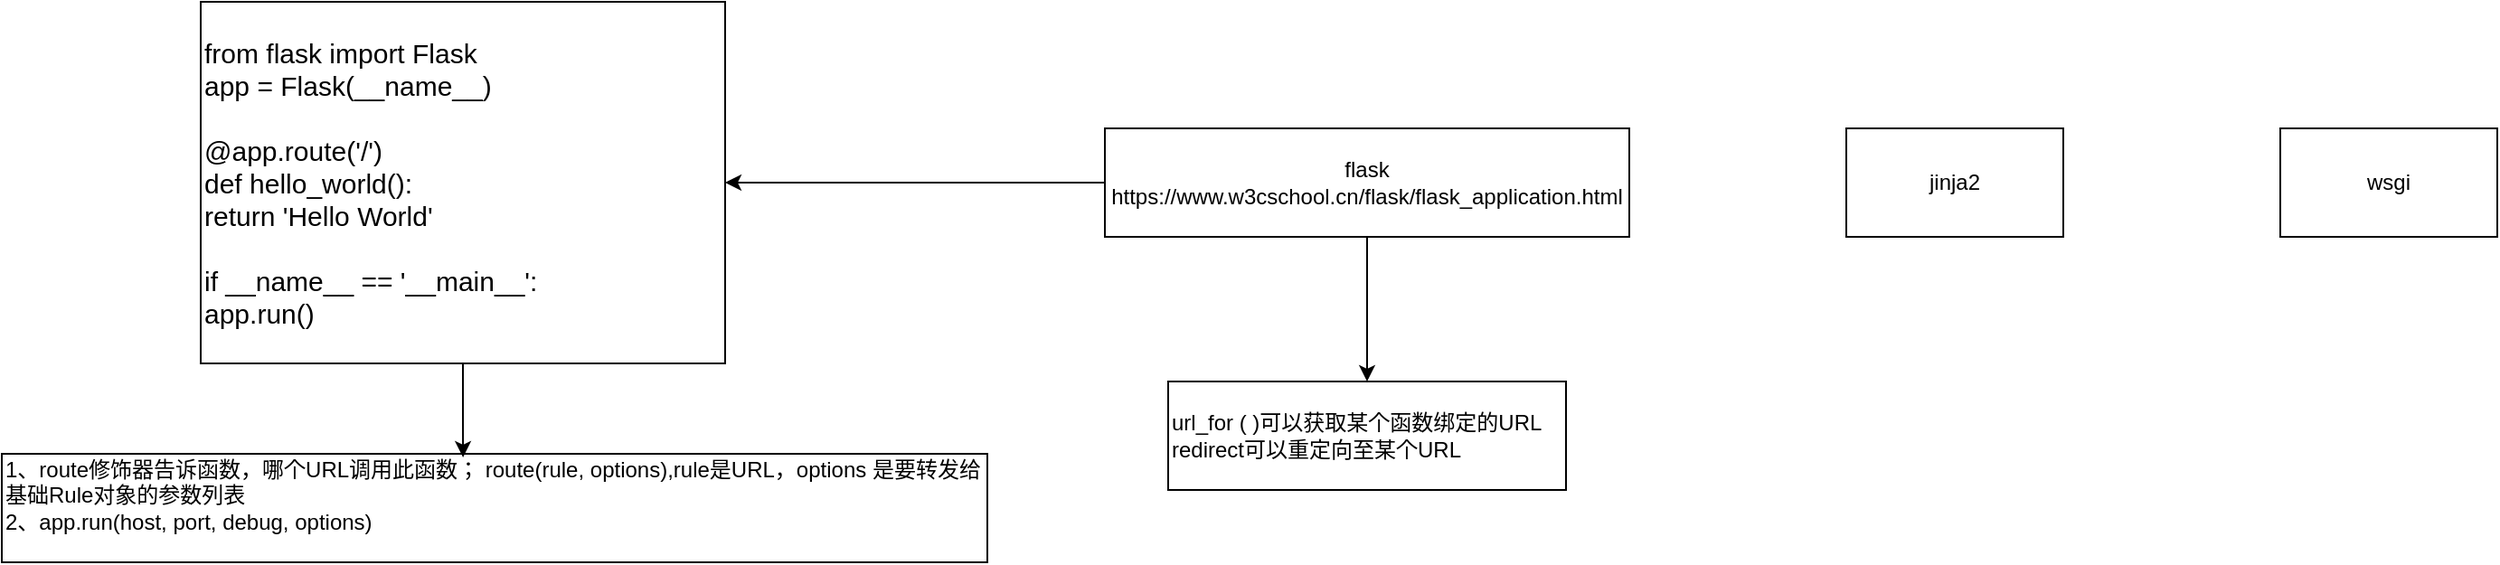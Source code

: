 <mxfile version="14.1.3" type="github">
  <diagram id="C_O_ZMxTlljodNBXf9En" name="Page-1">
    <mxGraphModel dx="2009" dy="707" grid="1" gridSize="10" guides="1" tooltips="1" connect="1" arrows="1" fold="1" page="1" pageScale="1" pageWidth="827" pageHeight="1169" math="0" shadow="0">
      <root>
        <mxCell id="0" />
        <mxCell id="1" parent="0" />
        <mxCell id="8R_pMyDKRRWHcROmqkUm-12" value="" style="edgeStyle=orthogonalEdgeStyle;rounded=0;orthogonalLoop=1;jettySize=auto;html=1;" edge="1" parent="1" source="8R_pMyDKRRWHcROmqkUm-1" target="8R_pMyDKRRWHcROmqkUm-11">
          <mxGeometry relative="1" as="geometry" />
        </mxCell>
        <mxCell id="8R_pMyDKRRWHcROmqkUm-15" value="" style="edgeStyle=orthogonalEdgeStyle;rounded=0;orthogonalLoop=1;jettySize=auto;html=1;fontSize=15;" edge="1" parent="1" source="8R_pMyDKRRWHcROmqkUm-1" target="8R_pMyDKRRWHcROmqkUm-14">
          <mxGeometry relative="1" as="geometry" />
        </mxCell>
        <mxCell id="8R_pMyDKRRWHcROmqkUm-1" value="flask&#xa;https://www.w3cschool.cn/flask/flask_application.html" style="rounded=0;whiteSpace=wrap;align=center;" vertex="1" parent="1">
          <mxGeometry y="110" width="290" height="60" as="geometry" />
        </mxCell>
        <mxCell id="8R_pMyDKRRWHcROmqkUm-2" value="jinja2" style="rounded=0;whiteSpace=wrap;html=1;" vertex="1" parent="1">
          <mxGeometry x="410" y="110" width="120" height="60" as="geometry" />
        </mxCell>
        <mxCell id="8R_pMyDKRRWHcROmqkUm-3" value="wsgi" style="rounded=0;whiteSpace=wrap;html=1;" vertex="1" parent="1">
          <mxGeometry x="650" y="110" width="120" height="60" as="geometry" />
        </mxCell>
        <mxCell id="8R_pMyDKRRWHcROmqkUm-4" value="1、route修饰器告诉函数，哪个URL调用此函数； route(rule, options),rule是URL，options 是要转发给基础Rule对象的参数列表&#xa;2、app.run(host, port, debug, options)&#xa;" style="rounded=0;whiteSpace=wrap;align=left;" vertex="1" parent="1">
          <mxGeometry x="-610" y="290" width="545" height="60" as="geometry" />
        </mxCell>
        <mxCell id="8R_pMyDKRRWHcROmqkUm-13" style="edgeStyle=orthogonalEdgeStyle;rounded=0;orthogonalLoop=1;jettySize=auto;html=1;entryX=0.468;entryY=0.033;entryDx=0;entryDy=0;entryPerimeter=0;fontSize=15;" edge="1" parent="1" source="8R_pMyDKRRWHcROmqkUm-11" target="8R_pMyDKRRWHcROmqkUm-4">
          <mxGeometry relative="1" as="geometry" />
        </mxCell>
        <mxCell id="8R_pMyDKRRWHcROmqkUm-11" value="&lt;span style=&quot;font-size: 15px;&quot;&gt;from flask import Flask&lt;/span&gt;&lt;br style=&quot;padding: 0px; margin: 0px; font-size: 15px;&quot;&gt;&lt;span style=&quot;font-size: 15px;&quot;&gt;app = Flask(__name__)&lt;/span&gt;&lt;br style=&quot;padding: 0px; margin: 0px; font-size: 15px;&quot;&gt;&lt;br style=&quot;padding: 0px; margin: 0px; font-size: 15px;&quot;&gt;&lt;span style=&quot;font-size: 15px;&quot;&gt;@app.route(&#39;/&#39;)&lt;/span&gt;&lt;br style=&quot;padding: 0px; margin: 0px; font-size: 15px;&quot;&gt;&lt;span style=&quot;font-size: 15px;&quot;&gt;def hello_world():&lt;/span&gt;&lt;br style=&quot;padding: 0px; margin: 0px; font-size: 15px;&quot;&gt;&lt;span style=&quot;font-size: 15px;&quot;&gt;return &#39;Hello World&#39;&lt;/span&gt;&lt;br style=&quot;padding: 0px; margin: 0px; font-size: 15px;&quot;&gt;&lt;br style=&quot;padding: 0px; margin: 0px; font-size: 15px;&quot;&gt;&lt;span style=&quot;font-size: 15px;&quot;&gt;if __name__ == &#39;__main__&#39;:&lt;/span&gt;&lt;br style=&quot;padding: 0px; margin: 0px; font-size: 15px;&quot;&gt;&lt;span style=&quot;font-size: 15px;&quot;&gt;app.run()&lt;/span&gt;" style="rounded=0;whiteSpace=wrap;html=1;align=left;fontSize=15;" vertex="1" parent="1">
          <mxGeometry x="-500" y="40" width="290" height="200" as="geometry" />
        </mxCell>
        <mxCell id="8R_pMyDKRRWHcROmqkUm-14" value="url_for ( )可以获取某个函数绑定的URL&lt;br&gt;redirect可以重定向至某个URL" style="whiteSpace=wrap;html=1;rounded=0;align=left;" vertex="1" parent="1">
          <mxGeometry x="35" y="250" width="220" height="60" as="geometry" />
        </mxCell>
      </root>
    </mxGraphModel>
  </diagram>
</mxfile>
